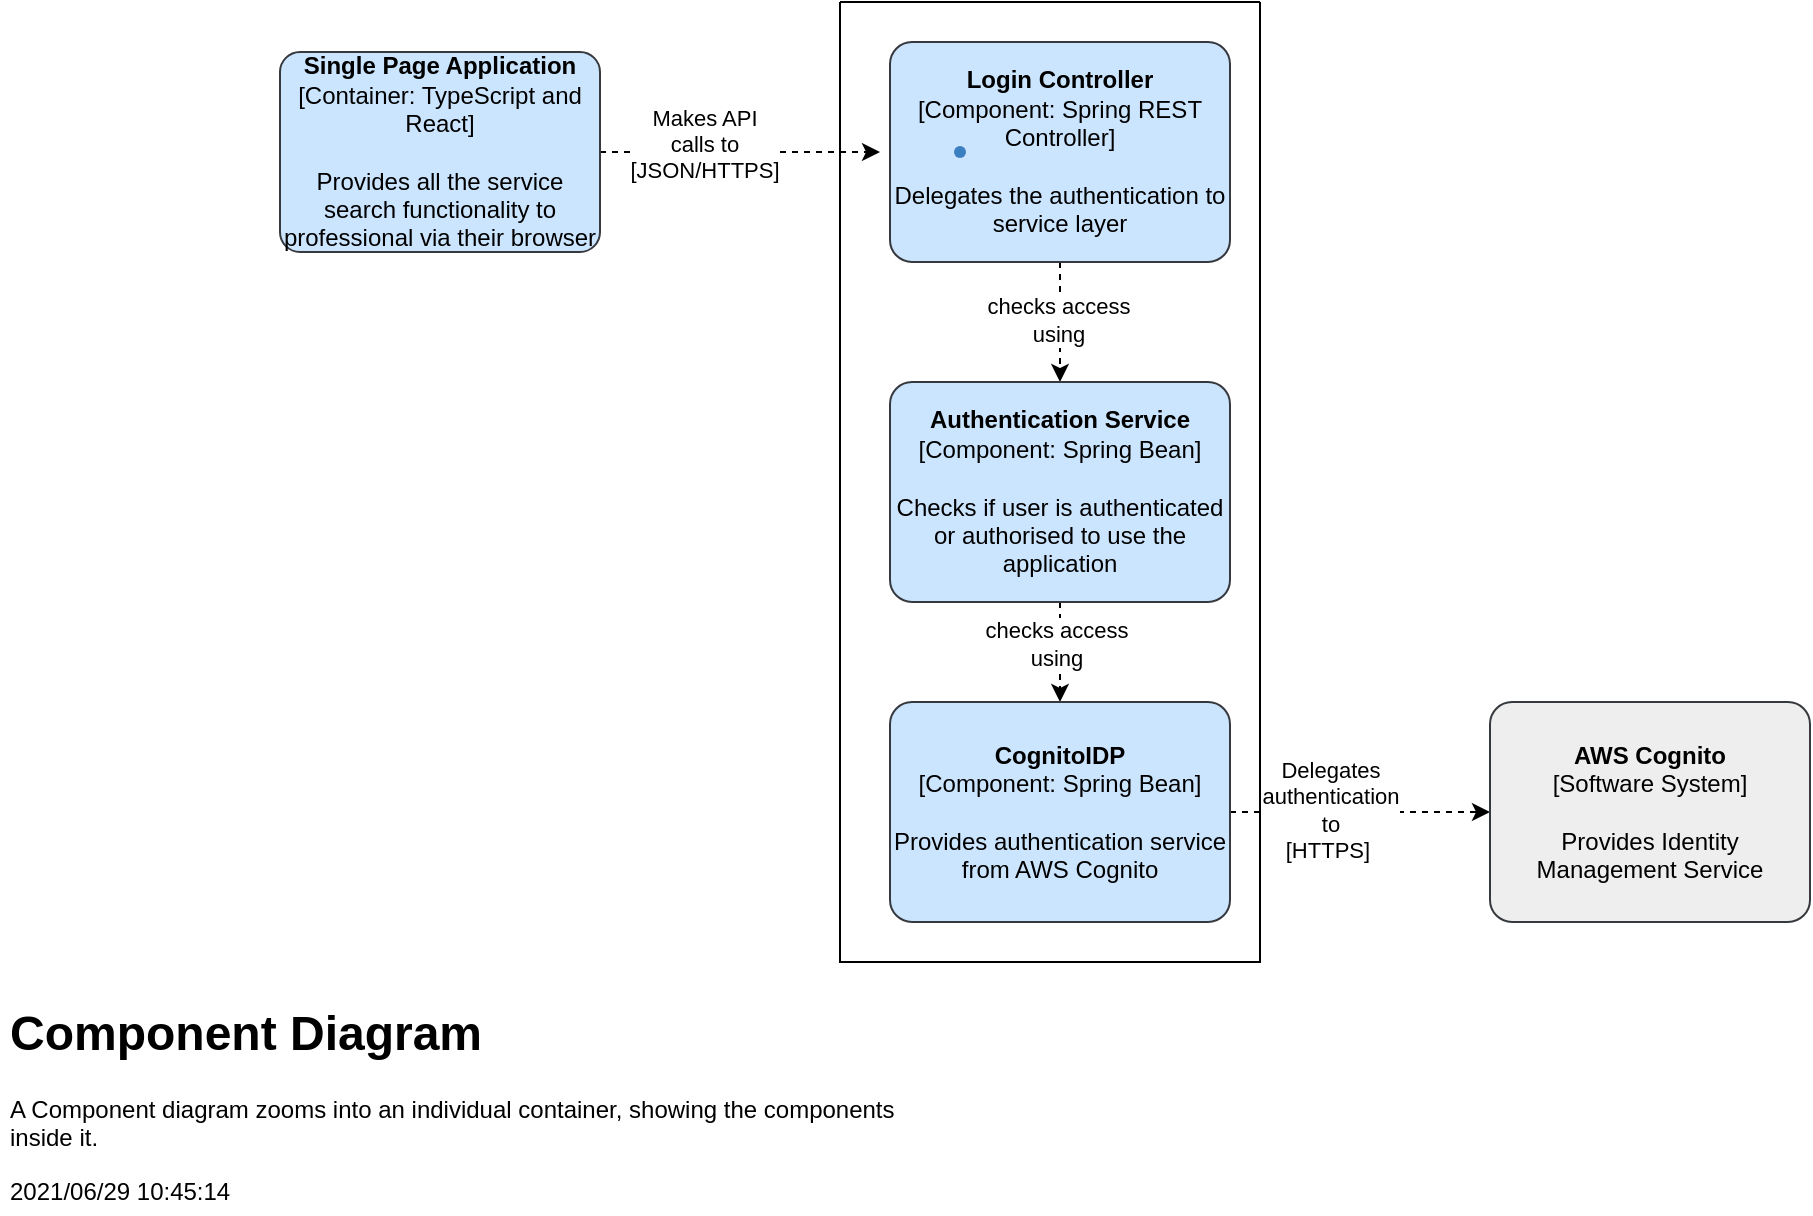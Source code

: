 <mxfile version="14.8.2" type="device"><diagram id="T8R5b6IJpmxEA0LjORs6" name="Page-1"><mxGraphModel dx="1926" dy="1696" grid="1" gridSize="10" guides="1" tooltips="1" connect="1" arrows="1" fold="1" page="1" pageScale="1" pageWidth="827" pageHeight="1169" math="0" shadow="0"><root><mxCell id="0"/><mxCell id="1" parent="0"/><mxCell id="Hli4jzOTKg0gdNltlmqM-2" style="edgeStyle=orthogonalEdgeStyle;rounded=0;orthogonalLoop=1;jettySize=auto;html=1;exitX=0.5;exitY=1;exitDx=0;exitDy=0;exitPerimeter=0;" parent="1" edge="1"><mxGeometry relative="1" as="geometry"><mxPoint x="610" y="-725" as="sourcePoint"/><mxPoint x="610" y="-725" as="targetPoint"/></mxGeometry></mxCell><mxCell id="Hli4jzOTKg0gdNltlmqM-33" value="" style="edgeStyle=orthogonalEdgeStyle;rounded=0;orthogonalLoop=1;jettySize=auto;html=1;dashed=1;" parent="1" source="Hli4jzOTKg0gdNltlmqM-12" target="Hli4jzOTKg0gdNltlmqM-17" edge="1"><mxGeometry relative="1" as="geometry"/></mxCell><mxCell id="Hli4jzOTKg0gdNltlmqM-39" value="checks access &lt;br&gt;using" style="edgeLabel;html=1;align=center;verticalAlign=middle;resizable=0;points=[];" parent="Hli4jzOTKg0gdNltlmqM-33" vertex="1" connectable="0"><mxGeometry x="0.111" y="-2" relative="1" as="geometry"><mxPoint x="1" y="-5" as="offset"/></mxGeometry></mxCell><object placeholders="1" c4Name="Login Controller" c4Type="Component" c4Technology="Spring REST Controller" c4Description="Delegates the authentication to service layer" label="&lt;b&gt;%c4Name%&lt;/b&gt;&lt;div&gt;[%c4Type%: %c4Technology%]&lt;/div&gt;&lt;br&gt;&lt;div&gt;%c4Description%&lt;/div&gt;" id="Hli4jzOTKg0gdNltlmqM-12"><mxCell style="rounded=1;whiteSpace=wrap;html=1;labelBackgroundColor=none;fillColor=#cce5ff;align=center;arcSize=10;strokeColor=#36393d;metaEdit=1;metaData={&quot;c4Type&quot;:{&quot;editable&quot;:false}};points=[[0.25,0,0],[0.5,0,0],[0.75,0,0],[1,0.25,0],[1,0.5,0],[1,0.75,0],[0.75,1,0],[0.5,1,0],[0.25,1,0],[0,0.75,0],[0,0.5,0],[0,0.25,0]];" parent="1" vertex="1"><mxGeometry x="205" y="-1060" width="170" height="110" as="geometry"/></mxCell></object><mxCell id="Hli4jzOTKg0gdNltlmqM-38" value="" style="edgeStyle=orthogonalEdgeStyle;rounded=0;orthogonalLoop=1;jettySize=auto;html=1;dashed=1;" parent="1" source="Hli4jzOTKg0gdNltlmqM-17" target="Hli4jzOTKg0gdNltlmqM-21" edge="1"><mxGeometry relative="1" as="geometry"/></mxCell><mxCell id="Hli4jzOTKg0gdNltlmqM-40" value="checks access&lt;br&gt;using" style="edgeLabel;html=1;align=center;verticalAlign=middle;resizable=0;points=[];" parent="Hli4jzOTKg0gdNltlmqM-38" vertex="1" connectable="0"><mxGeometry x="-0.16" y="-2" relative="1" as="geometry"><mxPoint as="offset"/></mxGeometry></mxCell><object placeholders="1" c4Name="Authentication Service" c4Type="Component" c4Technology="Spring Bean" c4Description="Checks if user is authenticated or authorised to use the application" label="&lt;b&gt;%c4Name%&lt;/b&gt;&lt;div&gt;[%c4Type%: %c4Technology%]&lt;/div&gt;&lt;br&gt;&lt;div&gt;%c4Description%&lt;/div&gt;" function="authenticate" id="Hli4jzOTKg0gdNltlmqM-17"><mxCell style="rounded=1;whiteSpace=wrap;html=1;labelBackgroundColor=none;fillColor=#cce5ff;align=center;arcSize=10;strokeColor=#36393d;metaEdit=1;metaData={&quot;c4Type&quot;:{&quot;editable&quot;:false}};points=[[0.25,0,0],[0.5,0,0],[0.75,0,0],[1,0.25,0],[1,0.5,0],[1,0.75,0],[0.75,1,0],[0.5,1,0],[0.25,1,0],[0,0.75,0],[0,0.5,0],[0,0.25,0]];" parent="1" vertex="1"><mxGeometry x="205" y="-890" width="170" height="110" as="geometry"/></mxCell></object><mxCell id="Hli4jzOTKg0gdNltlmqM-42" value="" style="edgeStyle=orthogonalEdgeStyle;rounded=0;orthogonalLoop=1;jettySize=auto;html=1;dashed=1;" parent="1" source="Hli4jzOTKg0gdNltlmqM-21" target="Hli4jzOTKg0gdNltlmqM-41" edge="1"><mxGeometry relative="1" as="geometry"><Array as="points"><mxPoint x="465" y="-675"/><mxPoint x="465" y="-675"/></Array></mxGeometry></mxCell><mxCell id="Hli4jzOTKg0gdNltlmqM-43" value="Delegates &lt;br&gt;authentication&lt;br&gt;to&lt;br&gt;[HTTPS]&amp;nbsp;" style="edgeLabel;html=1;align=center;verticalAlign=middle;resizable=0;points=[];" parent="Hli4jzOTKg0gdNltlmqM-42" vertex="1" connectable="0"><mxGeometry x="-0.232" y="1" relative="1" as="geometry"><mxPoint as="offset"/></mxGeometry></mxCell><object placeholders="1" c4Name="CognitoIDP" c4Type="Component" c4Technology="Spring Bean" c4Description="Provides authentication service&#10;from AWS Cognito" label="&lt;b&gt;%c4Name%&lt;/b&gt;&lt;div&gt;[%c4Type%: %c4Technology%]&lt;/div&gt;&lt;br&gt;&lt;div&gt;%c4Description%&lt;/div&gt;" function="CognitoIDP" id="Hli4jzOTKg0gdNltlmqM-21"><mxCell style="rounded=1;whiteSpace=wrap;html=1;labelBackgroundColor=none;fillColor=#cce5ff;align=center;arcSize=10;strokeColor=#36393d;metaEdit=1;metaData={&quot;c4Type&quot;:{&quot;editable&quot;:false}};points=[[0.25,0,0],[0.5,0,0],[0.75,0,0],[1,0.25,0],[1,0.5,0],[1,0.75,0],[0.75,1,0],[0.5,1,0],[0.25,1,0],[0,0.75,0],[0,0.5,0],[0,0.25,0]];" parent="1" vertex="1"><mxGeometry x="205" y="-730" width="170" height="110" as="geometry"/></mxCell></object><mxCell id="Hli4jzOTKg0gdNltlmqM-47" value="" style="edgeStyle=orthogonalEdgeStyle;rounded=0;orthogonalLoop=1;jettySize=auto;html=1;dashed=1;" parent="1" source="Hli4jzOTKg0gdNltlmqM-24" edge="1"><mxGeometry relative="1" as="geometry"><mxPoint x="200" y="-1005" as="targetPoint"/></mxGeometry></mxCell><mxCell id="Hli4jzOTKg0gdNltlmqM-48" value="Makes API&lt;br&gt;calls to&lt;br&gt;[JSON/HTTPS]" style="edgeLabel;html=1;align=center;verticalAlign=middle;resizable=0;points=[];" parent="Hli4jzOTKg0gdNltlmqM-47" vertex="1" connectable="0"><mxGeometry x="-0.267" y="4" relative="1" as="geometry"><mxPoint as="offset"/></mxGeometry></mxCell><object placeholders="1" c4Name="Single Page Application" c4Type="Container" c4Technology="TypeScript and React" c4Description="Provides all the service search functionality to professional via their browser" label="&lt;b&gt;%c4Name%&lt;/b&gt;&lt;div&gt;[%c4Type%: %c4Technology%]&lt;/div&gt;&lt;br&gt;&lt;div&gt;%c4Description%&lt;/div&gt;" id="Hli4jzOTKg0gdNltlmqM-24"><mxCell style="rounded=1;whiteSpace=wrap;html=1;labelBackgroundColor=none;fillColor=#cce5ff;align=center;arcSize=10;strokeColor=#36393d;metaEdit=1;metaData={&quot;c4Type&quot;:{&quot;editable&quot;:false}};points=[[0.25,0,0],[0.5,0,0],[0.75,0,0],[1,0.25,0],[1,0.5,0],[1,0.75,0],[0.75,1,0],[0.5,1,0],[0.25,1,0],[0,0.75,0],[0,0.5,0],[0,0.25,0]];" parent="1" vertex="1"><mxGeometry x="-100" y="-1055" width="160" height="100" as="geometry"/></mxCell></object><object placeholders="1" c4Name="AWS Cognito" c4Type="Software System" c4Description="Provides Identity Management Service" label="&lt;b&gt;%c4Name%&lt;/b&gt;&lt;div&gt;[%c4Type%]&lt;/div&gt;&lt;br&gt;&lt;div&gt;%c4Description%&lt;/div&gt;" id="Hli4jzOTKg0gdNltlmqM-41"><mxCell style="rounded=1;whiteSpace=wrap;html=1;labelBackgroundColor=none;fillColor=#eeeeee;align=center;arcSize=10;strokeColor=#36393d;metaEdit=1;metaData={&quot;c4Type&quot;:{&quot;editable&quot;:false}};points=[[0.25,0,0],[0.5,0,0],[0.75,0,0],[1,0.25,0],[1,0.5,0],[1,0.75,0],[0.75,1,0],[0.5,1,0],[0.25,1,0],[0,0.75,0],[0,0.5,0],[0,0.25,0]];" parent="1" vertex="1"><mxGeometry x="505" y="-730" width="160" height="110.0" as="geometry"/></mxCell></object><mxCell id="Hli4jzOTKg0gdNltlmqM-46" value="" style="shape=waypoint;size=6;pointerEvents=1;points=[];fillColor=#438DD5;resizable=0;rotatable=0;perimeter=centerPerimeter;snapToPoint=1;rounded=1;dashed=1;fontColor=#ffffff;strokeColor=#3C7FC0;arcSize=10;" parent="1" vertex="1"><mxGeometry x="220" y="-1025" width="40" height="40" as="geometry"/></mxCell><mxCell id="Hli4jzOTKg0gdNltlmqM-50" value="" style="swimlane;startSize=0;" parent="1" vertex="1"><mxGeometry x="180" y="-1080" width="210" height="480" as="geometry"/></mxCell><mxCell id="NNjSac6It8XdtI464CI9-2" value="&lt;h1&gt;Component Diagram&lt;/h1&gt;A Component diagram zooms into an individual container, showing the components inside it.&lt;p&gt;&lt;span&gt;2021/06/29 10:45:14&lt;/span&gt;&lt;br&gt;&lt;/p&gt;" style="text;html=1;strokeColor=none;fillColor=none;spacing=5;spacingTop=-20;whiteSpace=wrap;overflow=hidden;rounded=0;fontColor=#000000;align=left;" parent="1" vertex="1"><mxGeometry x="-240" y="-584" width="470" height="110" as="geometry"/></mxCell></root></mxGraphModel></diagram></mxfile>
